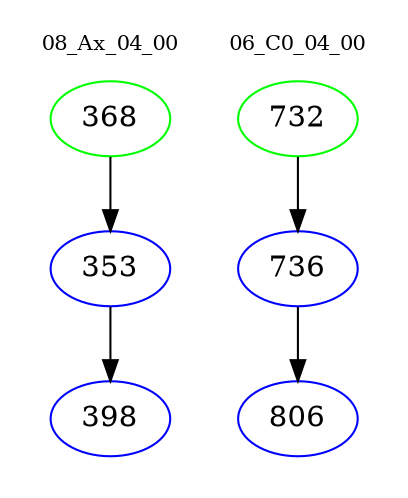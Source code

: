 digraph{
subgraph cluster_0 {
color = white
label = "08_Ax_04_00";
fontsize=10;
T0_368 [label="368", color="green"]
T0_368 -> T0_353 [color="black"]
T0_353 [label="353", color="blue"]
T0_353 -> T0_398 [color="black"]
T0_398 [label="398", color="blue"]
}
subgraph cluster_1 {
color = white
label = "06_C0_04_00";
fontsize=10;
T1_732 [label="732", color="green"]
T1_732 -> T1_736 [color="black"]
T1_736 [label="736", color="blue"]
T1_736 -> T1_806 [color="black"]
T1_806 [label="806", color="blue"]
}
}
